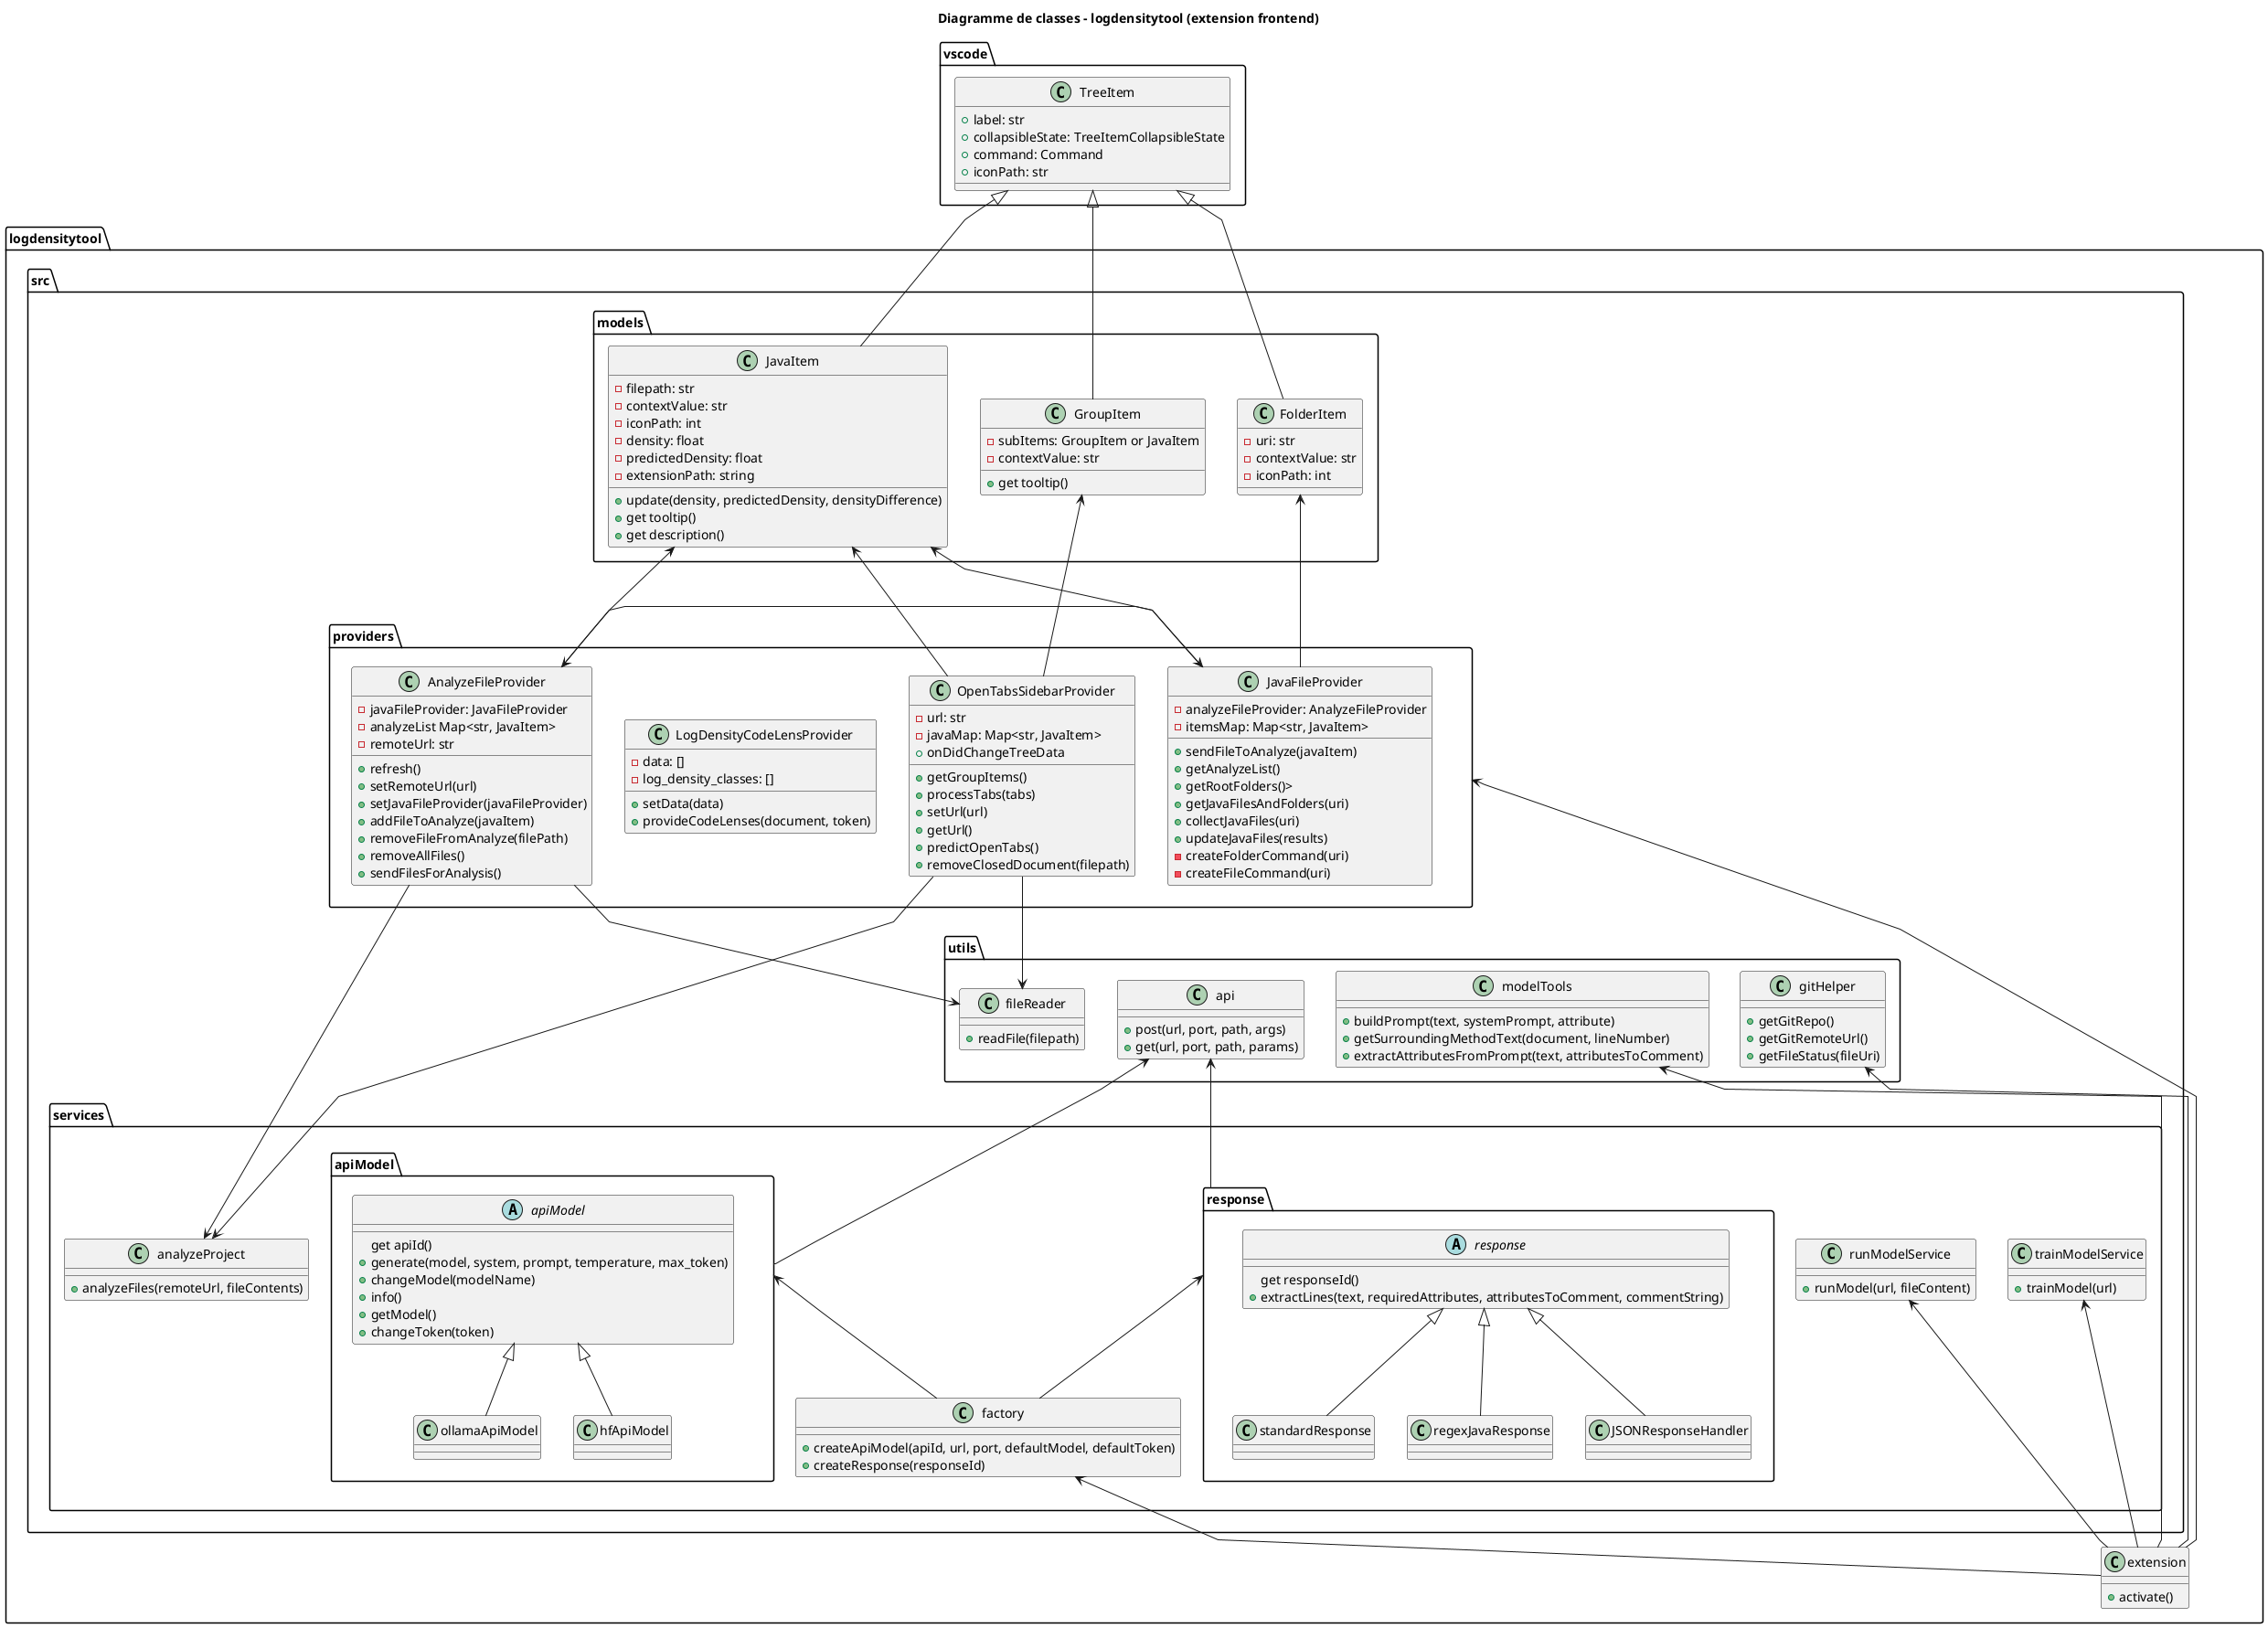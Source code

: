 @startuml classes - extension
skinparam linetype polyline

title Diagramme de classes - logdensitytool (extension frontend)

class vscode.TreeItem {
  +label: str
  +collapsibleState: TreeItemCollapsibleState
  +command: Command
  +iconPath: str
}

package logdensitytool {
    package src {
        package models {
            class FolderItem {
                -uri: str
                -contextValue: str
                -iconPath: int
            }

            class GroupItem {
                -subItems: GroupItem or JavaItem
                -contextValue: str
                +get tooltip()
            }

            class JavaItem {
                -filepath: str
                -contextValue: str
                -iconPath: int
                -density: float
                -predictedDensity: float
                -extensionPath: string
                +update(density, predictedDensity, densityDifference)
                +get tooltip()
                +get description()
            }

            vscode.TreeItem <|-- FolderItem
            vscode.TreeItem <|-- GroupItem
            vscode.TreeItem <|-- JavaItem
        }

        package services {
            class analyzeProject {
                +analyzeFiles(remoteUrl, fileContents)
            }

            class runModelService {
                +runModel(url, fileContent)
            }

            class trainModelService {
                +trainModel(url)
            }
            package apiModel {
                abstract class apiModel{
                    get apiId()
                    +generate(model, system, prompt, temperature, max_token)
                    +changeModel(modelName)
                    +info()
                    +getModel()
                    +changeToken(token)

                }
                class hfApiModel 
                class ollamaApiModel

                apiModel <|-- hfApiModel
                apiModel <|-- ollamaApiModel
            }
            package response {
                abstract class response{
                    get responseId()
                    +extractLines(text, requiredAttributes, attributesToComment, commentString)
                }
                class standardResponse 
                class regexJavaResponse
                class JSONResponseHandler

                response <|-- standardResponse 
                response <|-- regexJavaResponse
                response <|-- JSONResponseHandler
            }
            class factory {
                +createApiModel(apiId, url, port, defaultModel, defaultToken)
                +createResponse(responseId)
            }

            response <-- factory
            apiModel <-- factory
        }

        package utils {
            class fileReader {
                +readFile(filepath)
            }

            class gitHelper {
                +getGitRepo()
                +getGitRemoteUrl()
                +getFileStatus(fileUri)
            }
            class api {
                +post(url, port, path, args)
                +get(url, port, path, params)
            }
            class modelTools {
                +buildPrompt(text, systemPrompt, attribute)
                +getSurroundingMethodText(document, lineNumber)
                +extractAttributesFromPrompt(text, attributesToComment) 
            }
        }
        
        package providers {
            class LogDensityCodeLensProvider {
                -data: []
                -log_density_classes: []
                +setData(data)
                +provideCodeLenses(document, token)
            }

            class AnalyzeFileProvider {
                -javaFileProvider: JavaFileProvider
                -analyzeList Map<str, JavaItem>
                -remoteUrl: str
                +refresh()
                +setRemoteUrl(url)
                +setJavaFileProvider(javaFileProvider)
                +addFileToAnalyze(javaItem)
                +removeFileFromAnalyze(filePath)
                +removeAllFiles()
                +sendFilesForAnalysis()
            }
            AnalyzeFileProvider <-> JavaFileProvider

            class JavaFileProvider {
                -analyzeFileProvider: AnalyzeFileProvider
                -itemsMap: Map<str, JavaItem>
                +sendFileToAnalyze(javaItem)
                +getAnalyzeList()
                +getRootFolders()>
                +getJavaFilesAndFolders(uri)
                +collectJavaFiles(uri)
                +updateJavaFiles(results)
                -createFolderCommand(uri)
                -createFileCommand(uri)
            }

            class OpenTabsSidebarProvider {
                -url: str
                -javaMap: Map<str, JavaItem>
                +onDidChangeTreeData
                +getGroupItems()
                +processTabs(tabs)
                +setUrl(url)
                +getUrl()
                +predictOpenTabs()
                +removeClosedDocument(filepath)
            }
        }
    }

    class extension {
        +activate()
    }

    extension -u-> trainModelService
    extension -u-> runModelService
    extension -u-> gitHelper
    extension -u-> providers
    extension -u-> factory
    extension -u-> modelTools

    src.services.apiModel -u-> api
    src.services.response -u-> api      

    AnalyzeFileProvider --> analyzeProject
    AnalyzeFileProvider --> fileReader
    AnalyzeFileProvider -u--> JavaItem

    JavaFileProvider -u--> FolderItem
    JavaFileProvider -u--> JavaItem

    OpenTabsSidebarProvider -u--> GroupItem
    OpenTabsSidebarProvider -u--> JavaItem
    OpenTabsSidebarProvider --> analyzeProject
    OpenTabsSidebarProvider --> fileReader
}

@enduml